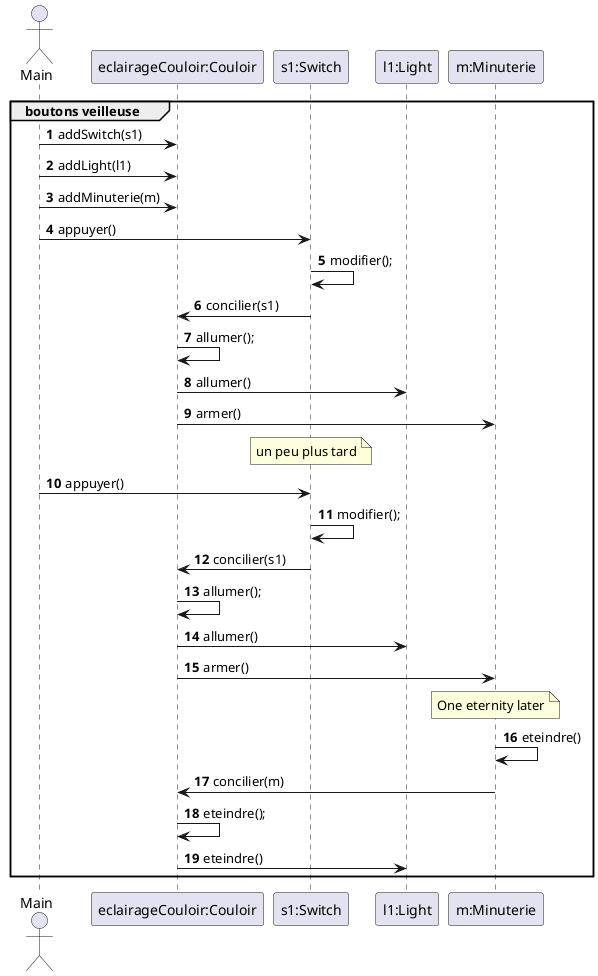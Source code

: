 @startuml

autonumber

actor Main as m
participant "eclairageCouloir:Couloir" as e
participant "s1:Switch" as s1
participant "l1:Light" as l1
participant "m:Minuterie" as min



group boutons veilleuse
    m -> e : addSwitch(s1)
    m -> e : addLight(l1)
    m -> e : addMinuterie(m)

    m -> s1 : appuyer()
    s1 -> s1 : modifier();
    s1 -> e : concilier(s1)
    e -> e : allumer();
    e -> l1 : allumer()
    e -> min : armer()

    note over s1 : un peu plus tard
    m -> s1 : appuyer()
    s1 -> s1 : modifier();
    s1 -> e : concilier(s1)
    e -> e : allumer();
    e -> l1 : allumer()
    e -> min : armer()

    note over min : One eternity later

    min -> min : eteindre()
    min -> e : concilier(m)
    e -> e : eteindre();
    e -> l1 : eteindre()


end


@enduml
